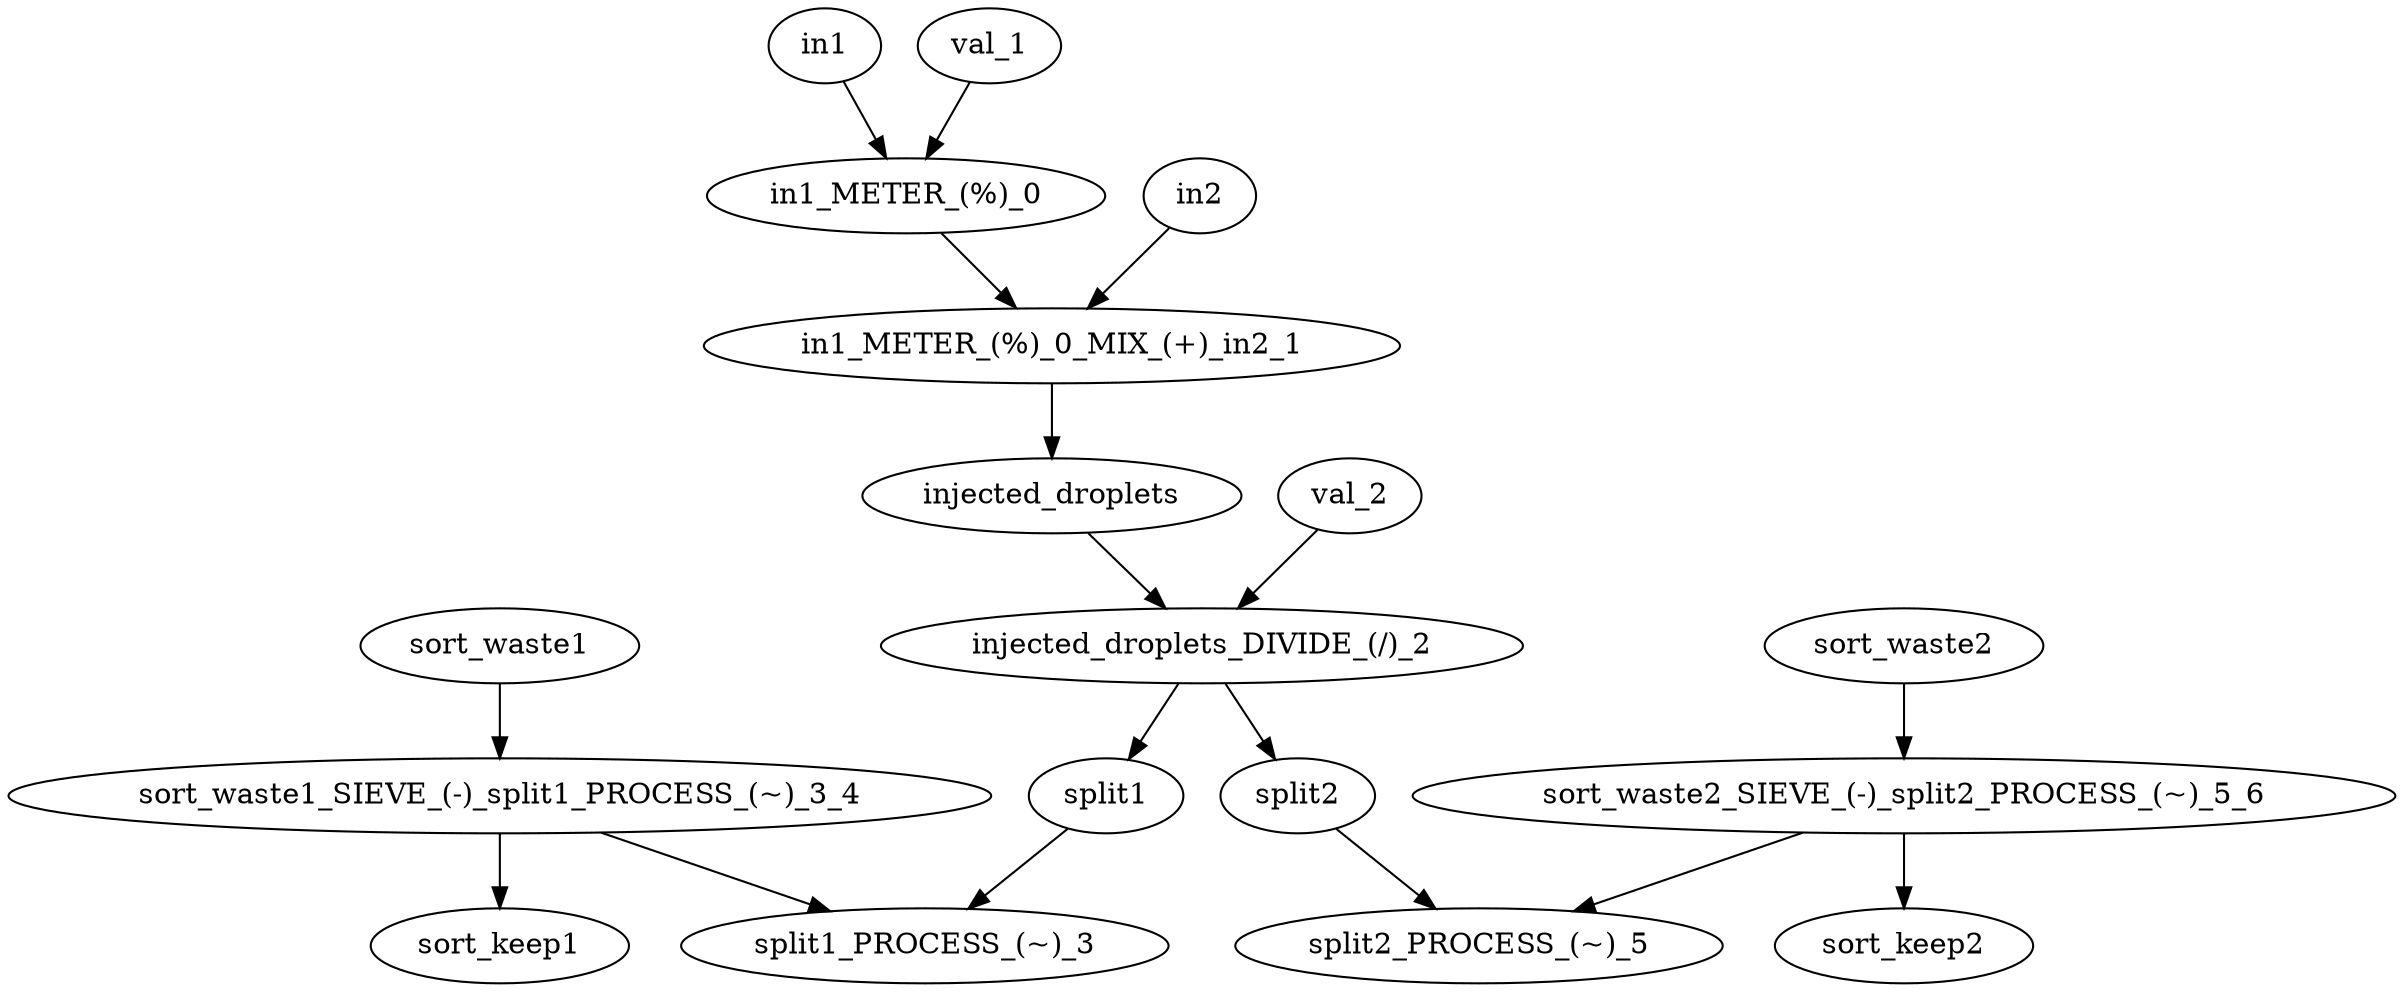 strict digraph "" {
	in1 -> "in1_METER_(%)_0";
	in2 -> "in1_METER_(%)_0_MIX_(+)_in2_1";
	sort_waste1 -> "sort_waste1_SIEVE_(-)_split1_PROCESS_(~)_3_4";
	sort_waste2 -> "sort_waste2_SIEVE_(-)_split2_PROCESS_(~)_5_6";
	injected_droplets -> "injected_droplets_DIVIDE_(/)_2";
	"in1_METER_(%)_0" -> "in1_METER_(%)_0_MIX_(+)_in2_1";
	val_1 -> "in1_METER_(%)_0";
	"in1_METER_(%)_0_MIX_(+)_in2_1" -> injected_droplets;
	split1 -> "split1_PROCESS_(~)_3";
	split2 -> "split2_PROCESS_(~)_5";
	"injected_droplets_DIVIDE_(/)_2" -> split1;
	"injected_droplets_DIVIDE_(/)_2" -> split2;
	val_2 -> "injected_droplets_DIVIDE_(/)_2";
	"sort_waste1_SIEVE_(-)_split1_PROCESS_(~)_3_4" -> sort_keep1;
	"sort_waste1_SIEVE_(-)_split1_PROCESS_(~)_3_4" -> "split1_PROCESS_(~)_3";
	"sort_waste2_SIEVE_(-)_split2_PROCESS_(~)_5_6" -> sort_keep2;
	"sort_waste2_SIEVE_(-)_split2_PROCESS_(~)_5_6" -> "split2_PROCESS_(~)_5";
}
